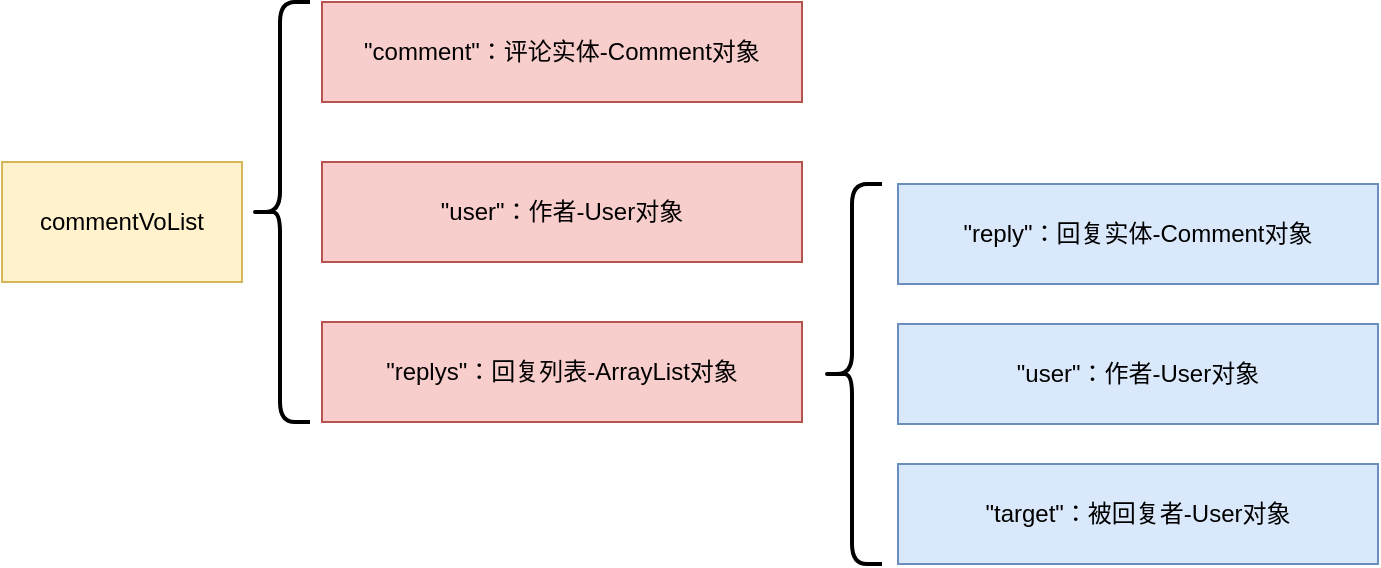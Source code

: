 <mxfile version="20.3.0" type="device"><diagram id="eaQg8a36vx9rmhvA6v0x" name="第 1 页"><mxGraphModel dx="971" dy="587" grid="1" gridSize="10" guides="1" tooltips="1" connect="1" arrows="1" fold="1" page="1" pageScale="1" pageWidth="827" pageHeight="1169" math="0" shadow="0"><root><mxCell id="0"/><mxCell id="1" parent="0"/><mxCell id="Bu96OI_soigEqJY7kRw3-1" value="commentVoList" style="rounded=0;whiteSpace=wrap;html=1;fillColor=#fff2cc;strokeColor=#d6b656;" vertex="1" parent="1"><mxGeometry x="60" y="250" width="120" height="60" as="geometry"/></mxCell><mxCell id="Bu96OI_soigEqJY7kRw3-3" value="&quot;comment&quot;：评论实体-Comment对象" style="rounded=0;whiteSpace=wrap;html=1;fillColor=#f8cecc;strokeColor=#b85450;" vertex="1" parent="1"><mxGeometry x="220" y="170" width="240" height="50" as="geometry"/></mxCell><mxCell id="Bu96OI_soigEqJY7kRw3-4" value="&quot;user&quot;：作者-User对象" style="rounded=0;whiteSpace=wrap;html=1;fillColor=#f8cecc;strokeColor=#b85450;" vertex="1" parent="1"><mxGeometry x="220" y="250" width="240" height="50" as="geometry"/></mxCell><mxCell id="Bu96OI_soigEqJY7kRw3-5" value="&quot;replys&quot;：回复列表-ArrayList对象" style="rounded=0;whiteSpace=wrap;html=1;fillColor=#f8cecc;strokeColor=#b85450;" vertex="1" parent="1"><mxGeometry x="220" y="330" width="240" height="50" as="geometry"/></mxCell><mxCell id="Bu96OI_soigEqJY7kRw3-6" value="&quot;reply&quot;：回复实体-Comment对象" style="rounded=0;whiteSpace=wrap;html=1;fillColor=#dae8fc;strokeColor=#6c8ebf;" vertex="1" parent="1"><mxGeometry x="508" y="261" width="240" height="50" as="geometry"/></mxCell><mxCell id="Bu96OI_soigEqJY7kRw3-7" value="&quot;user&quot;：作者-User对象" style="rounded=0;whiteSpace=wrap;html=1;fillColor=#dae8fc;strokeColor=#6c8ebf;" vertex="1" parent="1"><mxGeometry x="508" y="331" width="240" height="50" as="geometry"/></mxCell><mxCell id="Bu96OI_soigEqJY7kRw3-8" value="&quot;target&quot;：被回复者-User对象" style="rounded=0;whiteSpace=wrap;html=1;fillColor=#dae8fc;strokeColor=#6c8ebf;" vertex="1" parent="1"><mxGeometry x="508" y="401" width="240" height="50" as="geometry"/></mxCell><mxCell id="Bu96OI_soigEqJY7kRw3-9" value="" style="shape=curlyBracket;whiteSpace=wrap;html=1;rounded=1;strokeWidth=2;" vertex="1" parent="1"><mxGeometry x="184" y="170" width="30" height="210" as="geometry"/></mxCell><mxCell id="Bu96OI_soigEqJY7kRw3-10" value="" style="shape=curlyBracket;whiteSpace=wrap;html=1;rounded=1;strokeWidth=2;" vertex="1" parent="1"><mxGeometry x="470" y="261" width="30" height="190" as="geometry"/></mxCell></root></mxGraphModel></diagram></mxfile>